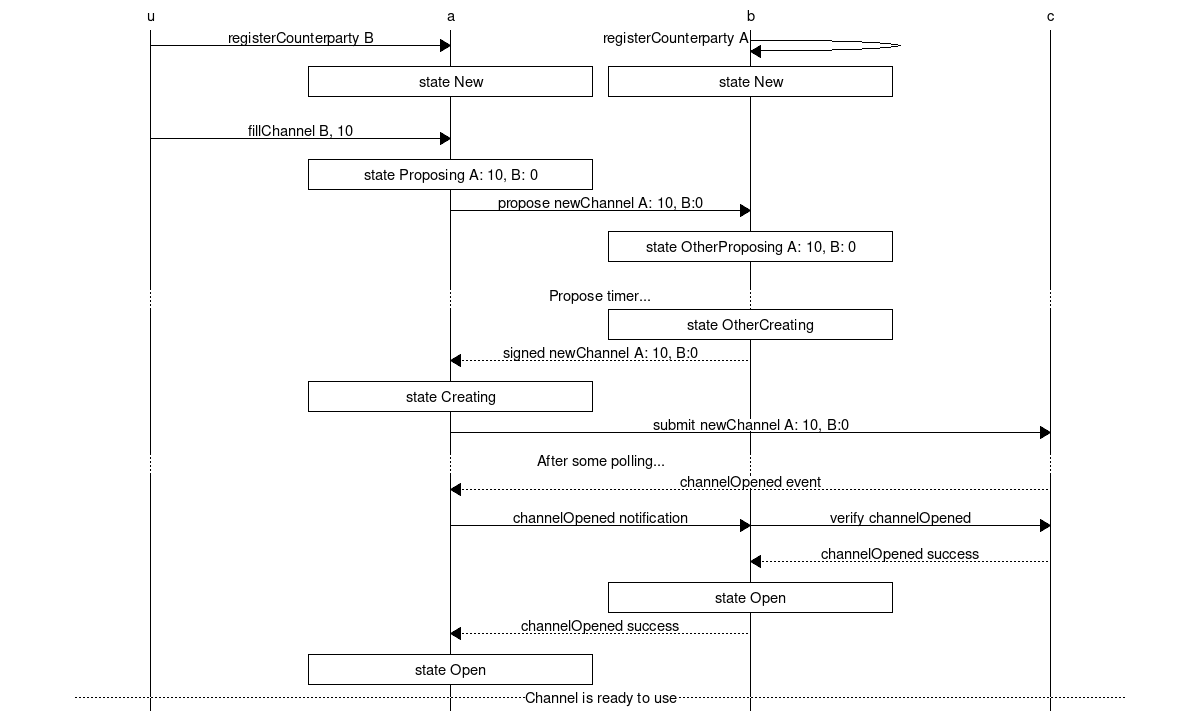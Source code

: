 // command to render: mscgen -Tsvg -o open_from_scratch.svg open_from_scratch.msc
msc {
  hscale = "2";
  u,a,b,c;

  u=>a [label="registerCounterparty B"],
  b=>b [label="registerCounterparty A"];
  a box a [label="state New"],
  b box b [label="state New"];
  |||;
  u=>a [label="fillChannel B, 10"];
  a box a [label="state Proposing A: 10, B: 0"];
  a=>b [label="propose newChannel A: 10, B:0"];
  b box b [label="state OtherProposing A: 10, B: 0"];
  |||;
  ...  [ label = "Propose timer..." ];
  b box b [label="state OtherCreating"];
  a<<b [label="signed newChannel A: 10, B:0"];
  a box a [label="state Creating"];
  a=>c [label="submit newChannel A: 10, B:0"];
  ...  [ label = "After some polling..." ];
  a<<c [label="channelOpened event"];
  a=>b [label="channelOpened notification"],
  b=>c [label="verify channelOpened"];
  b<<c [label="channelOpened success"];
  b box b [label="state Open"];
  a<<b [label="channelOpened success"];
  a box a [label="state Open"];
  ---  [ label = "Channel is ready to use" ];

}
